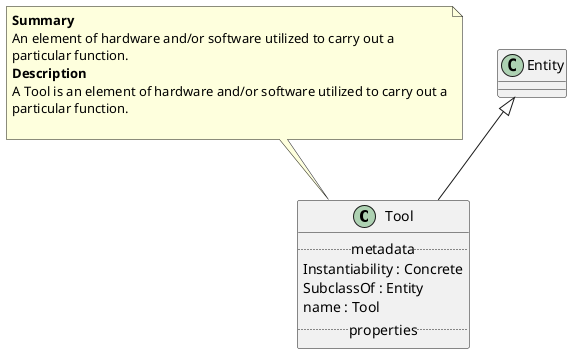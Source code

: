 @startuml
class Tool {
.. metadata ..
    Instantiability : Concrete
    SubclassOf : Entity
    name : Tool
.. properties ..
}
note top of Tool
<b>Summary</b>
An element of hardware and/or software utilized to carry out a
particular function.
<b>Description</b>
A Tool is an element of hardware and/or software utilized to carry out a
particular function.

end note
"Entity" <|-- "Tool"
@enduml
